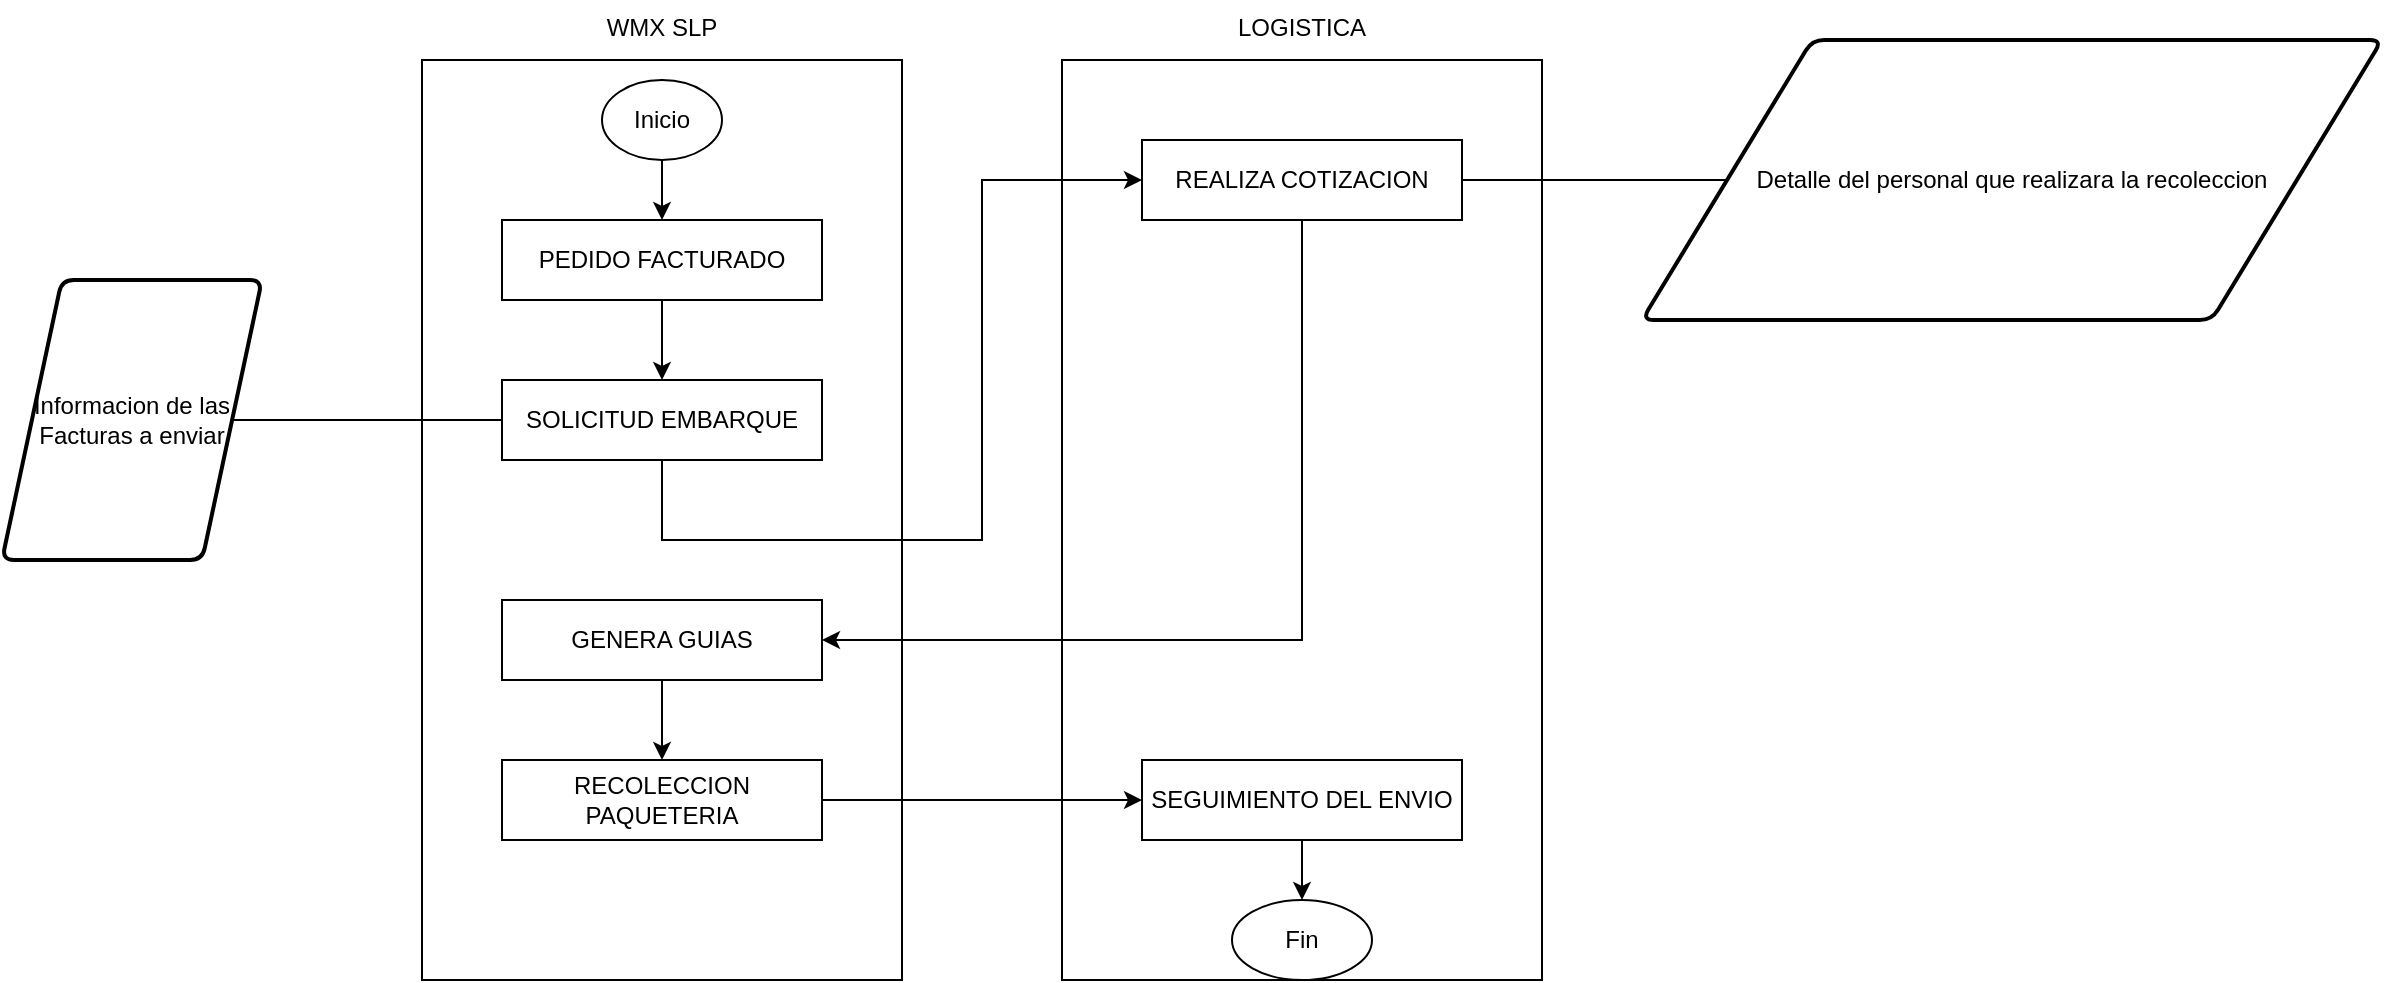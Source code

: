 <mxfile version="24.3.1" type="github">
  <diagram name="Página-1" id="3m-96TjUOFt73O2IfP9_">
    <mxGraphModel dx="1009" dy="638" grid="1" gridSize="10" guides="1" tooltips="1" connect="1" arrows="1" fold="1" page="1" pageScale="1" pageWidth="1700" pageHeight="1100" math="0" shadow="0">
      <root>
        <mxCell id="0" />
        <mxCell id="1" parent="0" />
        <mxCell id="3zX5SwSfaEAW2f8ihCt3-3" value="" style="rounded=0;whiteSpace=wrap;html=1;fillColor=none;" vertex="1" parent="1">
          <mxGeometry x="240" y="120" width="240" height="460" as="geometry" />
        </mxCell>
        <mxCell id="3zX5SwSfaEAW2f8ihCt3-1" value="PEDIDO FACTURADO" style="rounded=0;whiteSpace=wrap;html=1;" vertex="1" parent="1">
          <mxGeometry x="280" y="200" width="160" height="40" as="geometry" />
        </mxCell>
        <mxCell id="3zX5SwSfaEAW2f8ihCt3-6" value="WMX SLP" style="text;html=1;whiteSpace=wrap;overflow=hidden;rounded=0;align=center;" vertex="1" parent="1">
          <mxGeometry x="240" y="90" width="240" height="30" as="geometry" />
        </mxCell>
        <mxCell id="3zX5SwSfaEAW2f8ihCt3-7" value="SOLICITUD EMBARQUE" style="rounded=0;whiteSpace=wrap;html=1;" vertex="1" parent="1">
          <mxGeometry x="280" y="280" width="160" height="40" as="geometry" />
        </mxCell>
        <mxCell id="3zX5SwSfaEAW2f8ihCt3-9" value="Informacion de las Facturas a enviar" style="shape=parallelogram;html=1;strokeWidth=2;perimeter=parallelogramPerimeter;whiteSpace=wrap;rounded=1;arcSize=12;size=0.23;" vertex="1" parent="1">
          <mxGeometry x="30" y="230" width="130" height="140" as="geometry" />
        </mxCell>
        <mxCell id="3zX5SwSfaEAW2f8ihCt3-10" value="" style="rounded=0;whiteSpace=wrap;html=1;fillColor=none;" vertex="1" parent="1">
          <mxGeometry x="560" y="120" width="240" height="460" as="geometry" />
        </mxCell>
        <mxCell id="3zX5SwSfaEAW2f8ihCt3-11" value="LOGISTICA" style="text;html=1;whiteSpace=wrap;overflow=hidden;rounded=0;align=center;" vertex="1" parent="1">
          <mxGeometry x="560" y="90" width="240" height="30" as="geometry" />
        </mxCell>
        <mxCell id="3zX5SwSfaEAW2f8ihCt3-12" value="REALIZA COTIZACION" style="rounded=0;whiteSpace=wrap;html=1;" vertex="1" parent="1">
          <mxGeometry x="600" y="160" width="160" height="40" as="geometry" />
        </mxCell>
        <mxCell id="3zX5SwSfaEAW2f8ihCt3-14" value="" style="endArrow=none;html=1;rounded=0;exitX=1;exitY=0.5;exitDx=0;exitDy=0;entryX=0;entryY=0.5;entryDx=0;entryDy=0;" edge="1" parent="1" source="3zX5SwSfaEAW2f8ihCt3-9" target="3zX5SwSfaEAW2f8ihCt3-7">
          <mxGeometry width="50" height="50" relative="1" as="geometry">
            <mxPoint x="150" y="300" as="sourcePoint" />
            <mxPoint x="200" y="250" as="targetPoint" />
          </mxGeometry>
        </mxCell>
        <mxCell id="3zX5SwSfaEAW2f8ihCt3-15" value="" style="endArrow=classic;html=1;rounded=0;exitX=0.5;exitY=1;exitDx=0;exitDy=0;" edge="1" parent="1" source="3zX5SwSfaEAW2f8ihCt3-1" target="3zX5SwSfaEAW2f8ihCt3-7">
          <mxGeometry width="50" height="50" relative="1" as="geometry">
            <mxPoint x="330" y="330" as="sourcePoint" />
            <mxPoint x="380" y="280" as="targetPoint" />
          </mxGeometry>
        </mxCell>
        <mxCell id="3zX5SwSfaEAW2f8ihCt3-17" value="" style="endArrow=classic;html=1;rounded=0;entryX=0;entryY=0.5;entryDx=0;entryDy=0;exitX=0.5;exitY=1;exitDx=0;exitDy=0;" edge="1" parent="1" source="3zX5SwSfaEAW2f8ihCt3-7" target="3zX5SwSfaEAW2f8ihCt3-12">
          <mxGeometry width="50" height="50" relative="1" as="geometry">
            <mxPoint x="330" y="330" as="sourcePoint" />
            <mxPoint x="380" y="280" as="targetPoint" />
            <Array as="points">
              <mxPoint x="360" y="360" />
              <mxPoint x="520" y="360" />
              <mxPoint x="520" y="180" />
            </Array>
          </mxGeometry>
        </mxCell>
        <mxCell id="3zX5SwSfaEAW2f8ihCt3-20" value="" style="endArrow=classic;html=1;rounded=0;exitX=0.5;exitY=1;exitDx=0;exitDy=0;entryX=1;entryY=0.5;entryDx=0;entryDy=0;" edge="1" parent="1" source="3zX5SwSfaEAW2f8ihCt3-12" target="3zX5SwSfaEAW2f8ihCt3-21">
          <mxGeometry width="50" height="50" relative="1" as="geometry">
            <mxPoint x="330" y="330" as="sourcePoint" />
            <mxPoint x="490" y="10" as="targetPoint" />
            <Array as="points">
              <mxPoint x="680" y="410" />
            </Array>
          </mxGeometry>
        </mxCell>
        <mxCell id="3zX5SwSfaEAW2f8ihCt3-21" value="GENERA GUIAS" style="rounded=0;whiteSpace=wrap;html=1;" vertex="1" parent="1">
          <mxGeometry x="280" y="390" width="160" height="40" as="geometry" />
        </mxCell>
        <mxCell id="3zX5SwSfaEAW2f8ihCt3-22" value="Detalle del personal que realizara la recoleccion " style="shape=parallelogram;html=1;strokeWidth=2;perimeter=parallelogramPerimeter;whiteSpace=wrap;rounded=1;arcSize=12;size=0.23;" vertex="1" parent="1">
          <mxGeometry x="850" y="110" width="370" height="140" as="geometry" />
        </mxCell>
        <mxCell id="3zX5SwSfaEAW2f8ihCt3-23" value="" style="endArrow=none;html=1;rounded=0;exitX=1;exitY=0.5;exitDx=0;exitDy=0;entryX=0;entryY=0.5;entryDx=0;entryDy=0;" edge="1" parent="1" source="3zX5SwSfaEAW2f8ihCt3-12" target="3zX5SwSfaEAW2f8ihCt3-22">
          <mxGeometry width="50" height="50" relative="1" as="geometry">
            <mxPoint x="940" y="240" as="sourcePoint" />
            <mxPoint x="1070" y="240" as="targetPoint" />
          </mxGeometry>
        </mxCell>
        <mxCell id="3zX5SwSfaEAW2f8ihCt3-24" value="" style="endArrow=classic;html=1;rounded=0;entryX=0.5;entryY=0;entryDx=0;entryDy=0;exitX=0.5;exitY=1;exitDx=0;exitDy=0;" edge="1" parent="1" source="3zX5SwSfaEAW2f8ihCt3-21" target="3zX5SwSfaEAW2f8ihCt3-26">
          <mxGeometry width="50" height="50" relative="1" as="geometry">
            <mxPoint x="360" y="440" as="sourcePoint" />
            <mxPoint x="300" y="680" as="targetPoint" />
          </mxGeometry>
        </mxCell>
        <mxCell id="3zX5SwSfaEAW2f8ihCt3-26" value="RECOLECCION PAQUETERIA" style="rounded=0;whiteSpace=wrap;html=1;" vertex="1" parent="1">
          <mxGeometry x="280" y="470" width="160" height="40" as="geometry" />
        </mxCell>
        <mxCell id="3zX5SwSfaEAW2f8ihCt3-27" value="" style="endArrow=classic;html=1;rounded=0;exitX=1;exitY=0.5;exitDx=0;exitDy=0;entryX=0;entryY=0.5;entryDx=0;entryDy=0;" edge="1" parent="1" source="3zX5SwSfaEAW2f8ihCt3-26" target="3zX5SwSfaEAW2f8ihCt3-28">
          <mxGeometry width="50" height="50" relative="1" as="geometry">
            <mxPoint x="560" y="440" as="sourcePoint" />
            <mxPoint x="610" y="390" as="targetPoint" />
          </mxGeometry>
        </mxCell>
        <mxCell id="3zX5SwSfaEAW2f8ihCt3-28" value="SEGUIMIENTO DEL ENVIO" style="rounded=0;whiteSpace=wrap;html=1;" vertex="1" parent="1">
          <mxGeometry x="600" y="470" width="160" height="40" as="geometry" />
        </mxCell>
        <mxCell id="3zX5SwSfaEAW2f8ihCt3-29" value="Inicio" style="ellipse;whiteSpace=wrap;html=1;" vertex="1" parent="1">
          <mxGeometry x="330" y="130" width="60" height="40" as="geometry" />
        </mxCell>
        <mxCell id="3zX5SwSfaEAW2f8ihCt3-30" value="" style="endArrow=classic;html=1;rounded=0;exitX=0.5;exitY=1;exitDx=0;exitDy=0;entryX=0.5;entryY=0;entryDx=0;entryDy=0;" edge="1" parent="1" source="3zX5SwSfaEAW2f8ihCt3-29" target="3zX5SwSfaEAW2f8ihCt3-1">
          <mxGeometry width="50" height="50" relative="1" as="geometry">
            <mxPoint x="560" y="440" as="sourcePoint" />
            <mxPoint x="610" y="390" as="targetPoint" />
          </mxGeometry>
        </mxCell>
        <mxCell id="3zX5SwSfaEAW2f8ihCt3-31" value="Fin" style="ellipse;whiteSpace=wrap;html=1;" vertex="1" parent="1">
          <mxGeometry x="645" y="540" width="70" height="40" as="geometry" />
        </mxCell>
        <mxCell id="3zX5SwSfaEAW2f8ihCt3-32" value="" style="endArrow=classic;html=1;rounded=0;exitX=0.5;exitY=1;exitDx=0;exitDy=0;" edge="1" parent="1" source="3zX5SwSfaEAW2f8ihCt3-28" target="3zX5SwSfaEAW2f8ihCt3-31">
          <mxGeometry width="50" height="50" relative="1" as="geometry">
            <mxPoint x="560" y="440" as="sourcePoint" />
            <mxPoint x="610" y="390" as="targetPoint" />
          </mxGeometry>
        </mxCell>
      </root>
    </mxGraphModel>
  </diagram>
</mxfile>
